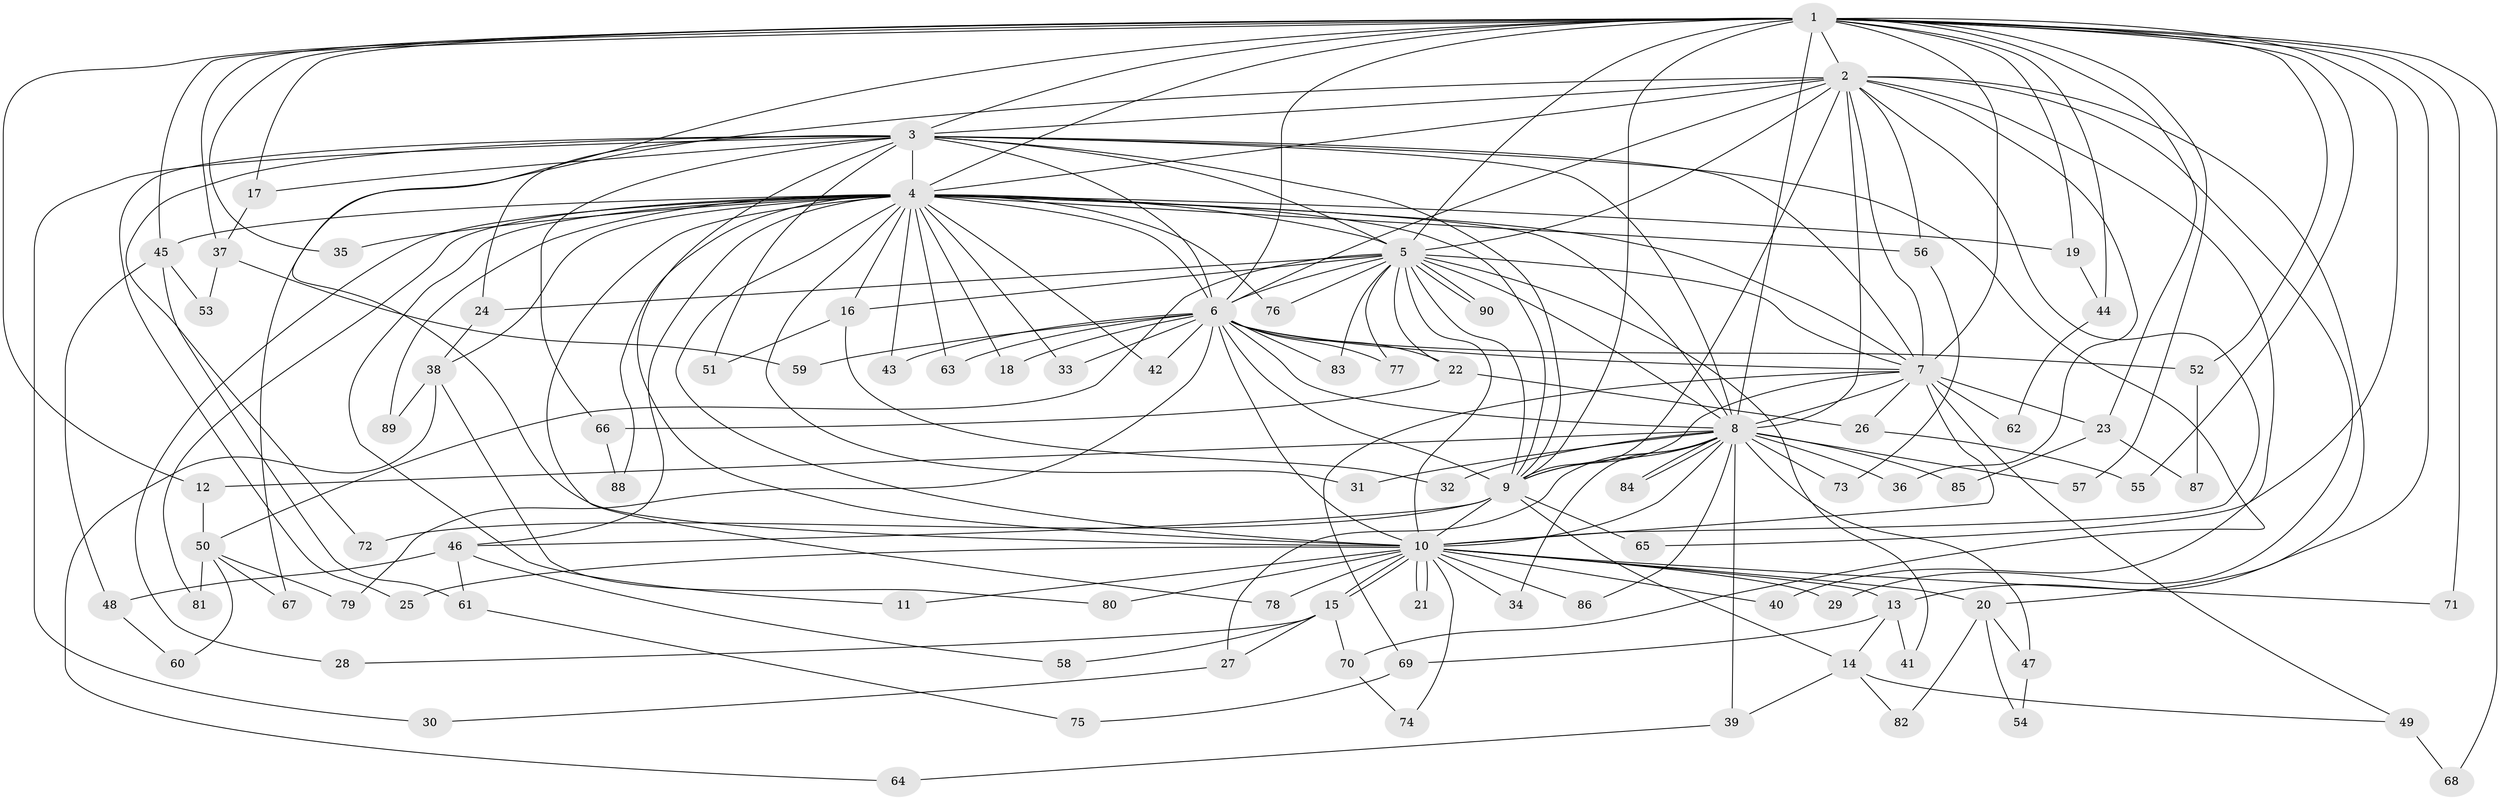 // coarse degree distribution, {18: 0.03076923076923077, 14: 0.03076923076923077, 16: 0.015384615384615385, 28: 0.015384615384615385, 22: 0.03076923076923077, 24: 0.015384615384615385, 2: 0.5230769230769231, 5: 0.07692307692307693, 6: 0.046153846153846156, 4: 0.046153846153846156, 3: 0.16923076923076924}
// Generated by graph-tools (version 1.1) at 2025/41/03/06/25 10:41:38]
// undirected, 90 vertices, 205 edges
graph export_dot {
graph [start="1"]
  node [color=gray90,style=filled];
  1;
  2;
  3;
  4;
  5;
  6;
  7;
  8;
  9;
  10;
  11;
  12;
  13;
  14;
  15;
  16;
  17;
  18;
  19;
  20;
  21;
  22;
  23;
  24;
  25;
  26;
  27;
  28;
  29;
  30;
  31;
  32;
  33;
  34;
  35;
  36;
  37;
  38;
  39;
  40;
  41;
  42;
  43;
  44;
  45;
  46;
  47;
  48;
  49;
  50;
  51;
  52;
  53;
  54;
  55;
  56;
  57;
  58;
  59;
  60;
  61;
  62;
  63;
  64;
  65;
  66;
  67;
  68;
  69;
  70;
  71;
  72;
  73;
  74;
  75;
  76;
  77;
  78;
  79;
  80;
  81;
  82;
  83;
  84;
  85;
  86;
  87;
  88;
  89;
  90;
  1 -- 2;
  1 -- 3;
  1 -- 4;
  1 -- 5;
  1 -- 6;
  1 -- 7;
  1 -- 8;
  1 -- 9;
  1 -- 10;
  1 -- 12;
  1 -- 13;
  1 -- 17;
  1 -- 19;
  1 -- 23;
  1 -- 35;
  1 -- 37;
  1 -- 44;
  1 -- 45;
  1 -- 52;
  1 -- 55;
  1 -- 57;
  1 -- 65;
  1 -- 68;
  1 -- 71;
  2 -- 3;
  2 -- 4;
  2 -- 5;
  2 -- 6;
  2 -- 7;
  2 -- 8;
  2 -- 9;
  2 -- 10;
  2 -- 20;
  2 -- 29;
  2 -- 36;
  2 -- 40;
  2 -- 56;
  2 -- 67;
  3 -- 4;
  3 -- 5;
  3 -- 6;
  3 -- 7;
  3 -- 8;
  3 -- 9;
  3 -- 10;
  3 -- 17;
  3 -- 24;
  3 -- 25;
  3 -- 30;
  3 -- 51;
  3 -- 66;
  3 -- 70;
  3 -- 72;
  4 -- 5;
  4 -- 6;
  4 -- 7;
  4 -- 8;
  4 -- 9;
  4 -- 10;
  4 -- 11;
  4 -- 16;
  4 -- 18;
  4 -- 19;
  4 -- 28;
  4 -- 31;
  4 -- 33;
  4 -- 35;
  4 -- 38;
  4 -- 42;
  4 -- 43;
  4 -- 45;
  4 -- 46;
  4 -- 56;
  4 -- 63;
  4 -- 76;
  4 -- 78;
  4 -- 81;
  4 -- 88;
  4 -- 89;
  5 -- 6;
  5 -- 7;
  5 -- 8;
  5 -- 9;
  5 -- 10;
  5 -- 16;
  5 -- 22;
  5 -- 24;
  5 -- 41;
  5 -- 50;
  5 -- 76;
  5 -- 77;
  5 -- 83;
  5 -- 90;
  5 -- 90;
  6 -- 7;
  6 -- 8;
  6 -- 9;
  6 -- 10;
  6 -- 18;
  6 -- 22;
  6 -- 33;
  6 -- 42;
  6 -- 43;
  6 -- 52;
  6 -- 59;
  6 -- 63;
  6 -- 77;
  6 -- 79;
  6 -- 83;
  7 -- 8;
  7 -- 9;
  7 -- 10;
  7 -- 23;
  7 -- 26;
  7 -- 49;
  7 -- 62;
  7 -- 69;
  8 -- 9;
  8 -- 10;
  8 -- 12;
  8 -- 27;
  8 -- 31;
  8 -- 32;
  8 -- 34;
  8 -- 36;
  8 -- 39;
  8 -- 47;
  8 -- 57;
  8 -- 73;
  8 -- 84;
  8 -- 84;
  8 -- 85;
  8 -- 86;
  9 -- 10;
  9 -- 14;
  9 -- 46;
  9 -- 65;
  9 -- 72;
  10 -- 11;
  10 -- 13;
  10 -- 15;
  10 -- 15;
  10 -- 20;
  10 -- 21;
  10 -- 21;
  10 -- 25;
  10 -- 29;
  10 -- 34;
  10 -- 40;
  10 -- 71;
  10 -- 74;
  10 -- 78;
  10 -- 80;
  10 -- 86;
  12 -- 50;
  13 -- 14;
  13 -- 41;
  13 -- 69;
  14 -- 39;
  14 -- 49;
  14 -- 82;
  15 -- 27;
  15 -- 28;
  15 -- 58;
  15 -- 70;
  16 -- 32;
  16 -- 51;
  17 -- 37;
  19 -- 44;
  20 -- 47;
  20 -- 54;
  20 -- 82;
  22 -- 26;
  22 -- 66;
  23 -- 85;
  23 -- 87;
  24 -- 38;
  26 -- 55;
  27 -- 30;
  37 -- 53;
  37 -- 59;
  38 -- 64;
  38 -- 80;
  38 -- 89;
  39 -- 64;
  44 -- 62;
  45 -- 48;
  45 -- 53;
  45 -- 61;
  46 -- 48;
  46 -- 58;
  46 -- 61;
  47 -- 54;
  48 -- 60;
  49 -- 68;
  50 -- 60;
  50 -- 67;
  50 -- 79;
  50 -- 81;
  52 -- 87;
  56 -- 73;
  61 -- 75;
  66 -- 88;
  69 -- 75;
  70 -- 74;
}
